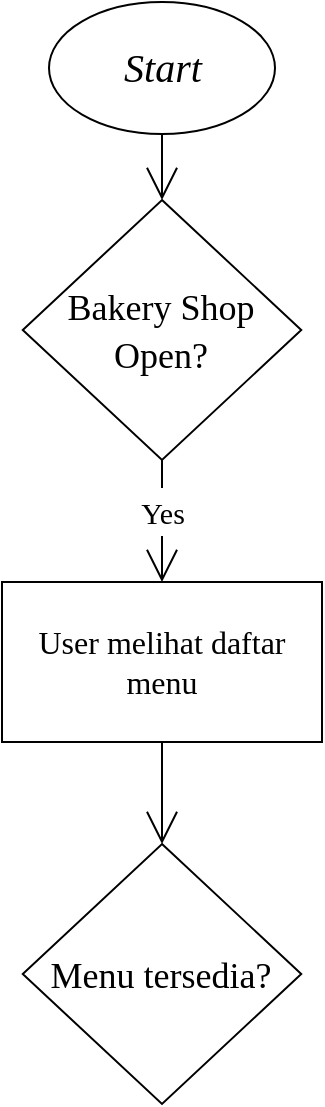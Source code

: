 <mxfile>
    <diagram id="QZgptsSMLCKJXurCH-qp" name="Page-1">
        <mxGraphModel dx="1508" dy="466" grid="0" gridSize="10" guides="1" tooltips="1" connect="1" arrows="1" fold="1" page="0" pageScale="1" pageWidth="827" pageHeight="1169" background="none" math="0" shadow="0">
            <root>
                <mxCell id="0"/>
                <mxCell id="1" parent="0"/>
                <mxCell id="8" value="" style="edgeStyle=none;shape=connector;curved=1;rounded=0;sketch=0;hachureGap=4;html=1;labelBackgroundColor=default;fontFamily=Times New Roman;fontSize=16;fontColor=default;endArrow=open;startSize=14;endSize=14;sourcePerimeterSpacing=8;targetPerimeterSpacing=8;strokeColor=default;exitX=0.5;exitY=1;exitDx=0;exitDy=0;entryX=0.5;entryY=0;entryDx=0;entryDy=0;" edge="1" parent="1" source="4" target="7">
                    <mxGeometry relative="1" as="geometry"/>
                </mxCell>
                <mxCell id="10" value="&lt;font face=&quot;Times New Roman&quot; style=&quot;font-size: 15px&quot;&gt;Yes&lt;/font&gt;" style="edgeLabel;html=1;align=center;verticalAlign=middle;resizable=0;points=[];fontSize=20;fontFamily=Architects Daughter;fontColor=default;" vertex="1" connectable="0" parent="8">
                    <mxGeometry x="-0.547" relative="1" as="geometry">
                        <mxPoint y="11" as="offset"/>
                    </mxGeometry>
                </mxCell>
                <mxCell id="4" value="&lt;font face=&quot;Times New Roman&quot; style=&quot;font-size: 18px&quot;&gt;Bakery Shop Open?&lt;/font&gt;" style="rhombus;whiteSpace=wrap;html=1;sketch=0;hachureGap=4;fontFamily=Architects Daughter;fontSource=https%3A%2F%2Ffonts.googleapis.com%2Fcss%3Ffamily%3DArchitects%2BDaughter;fontSize=20;" vertex="1" parent="1">
                    <mxGeometry x="-461.62" y="126" width="139.25" height="130" as="geometry"/>
                </mxCell>
                <mxCell id="6" value="" style="edgeStyle=none;curved=1;rounded=0;sketch=0;hachureGap=4;orthogonalLoop=1;jettySize=auto;html=1;fontFamily=Times New Roman;fontSize=16;endArrow=open;startSize=14;endSize=14;sourcePerimeterSpacing=8;targetPerimeterSpacing=8;exitX=0.5;exitY=1;exitDx=0;exitDy=0;entryX=0.5;entryY=0;entryDx=0;entryDy=0;" edge="1" parent="1" source="5" target="4">
                    <mxGeometry relative="1" as="geometry"/>
                </mxCell>
                <mxCell id="5" value="&lt;font face=&quot;Times New Roman&quot;&gt;&lt;i&gt;Start&lt;/i&gt;&lt;/font&gt;" style="ellipse;whiteSpace=wrap;html=1;sketch=0;hachureGap=4;fontFamily=Architects Daughter;fontSource=https%3A%2F%2Ffonts.googleapis.com%2Fcss%3Ffamily%3DArchitects%2BDaughter;fontSize=20;" vertex="1" parent="1">
                    <mxGeometry x="-448.5" y="27" width="113" height="66" as="geometry"/>
                </mxCell>
                <mxCell id="18" value="" style="edgeStyle=none;shape=connector;curved=1;rounded=0;sketch=0;hachureGap=4;html=1;labelBackgroundColor=default;fontFamily=Times New Roman;fontSize=18;fontColor=default;endArrow=open;startSize=14;endSize=14;sourcePerimeterSpacing=8;targetPerimeterSpacing=8;strokeColor=default;exitX=0.5;exitY=1;exitDx=0;exitDy=0;entryX=0.5;entryY=0;entryDx=0;entryDy=0;" edge="1" parent="1" source="7" target="17">
                    <mxGeometry relative="1" as="geometry"/>
                </mxCell>
                <mxCell id="7" value="User melihat daftar menu" style="rounded=0;whiteSpace=wrap;html=1;sketch=0;hachureGap=4;fontFamily=Times New Roman;fontSize=16;fontColor=default;" vertex="1" parent="1">
                    <mxGeometry x="-472" y="317" width="160" height="80" as="geometry"/>
                </mxCell>
                <mxCell id="17" value="&lt;font face=&quot;Times New Roman&quot; style=&quot;font-size: 18px&quot;&gt;Menu tersedia?&lt;/font&gt;" style="rhombus;whiteSpace=wrap;html=1;sketch=0;hachureGap=4;fontFamily=Architects Daughter;fontSource=https%3A%2F%2Ffonts.googleapis.com%2Fcss%3Ffamily%3DArchitects%2BDaughter;fontSize=20;" vertex="1" parent="1">
                    <mxGeometry x="-461.62" y="448" width="139.25" height="130" as="geometry"/>
                </mxCell>
            </root>
        </mxGraphModel>
    </diagram>
</mxfile>